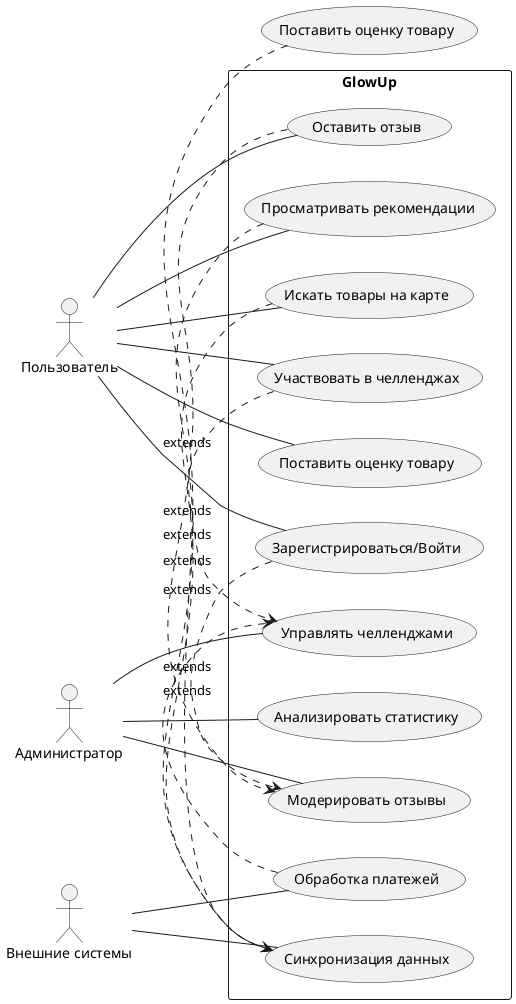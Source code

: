 @startuml
left to right direction

actor Пользователь
actor Администратор
actor "Внешние системы" as ExternalSystems

rectangle GlowUp {
  Пользователь -- (Зарегистрироваться/Войти)
  Пользователь -- (Оставить отзыв)
  Пользователь -- ( Поставить оценку товару )
  Пользователь -- (Участвовать в челленджах)
  Пользователь -- (Просматривать рекомендации)
  Пользователь -- (Искать товары на карте)

  Администратор -- (Модерировать отзывы)
  Администратор -- (Управлять челленджами)
  Администратор -- (Анализировать статистику)

  ExternalSystems -- (Синхронизация данных)
  ExternalSystems -- (Обработка платежей)
}


(Зарегистрироваться/Войти) .> (Модерировать отзывы) : extends
(Оставить отзыв) .> (Модерировать отзывы) : extends
(Поставить оценку товару) .> (Синхронизация данных) : extends
(Просматривать рекомендации) .> (Синхронизация данных) : extends
(Искать товары на карте) .> (Синхронизация данных) : extends
(Участвовать в челленджах) .> (Управлять челленджами) : extends
(Обработка платежей) .> (Управлять челленджами) : extends

@enduml
